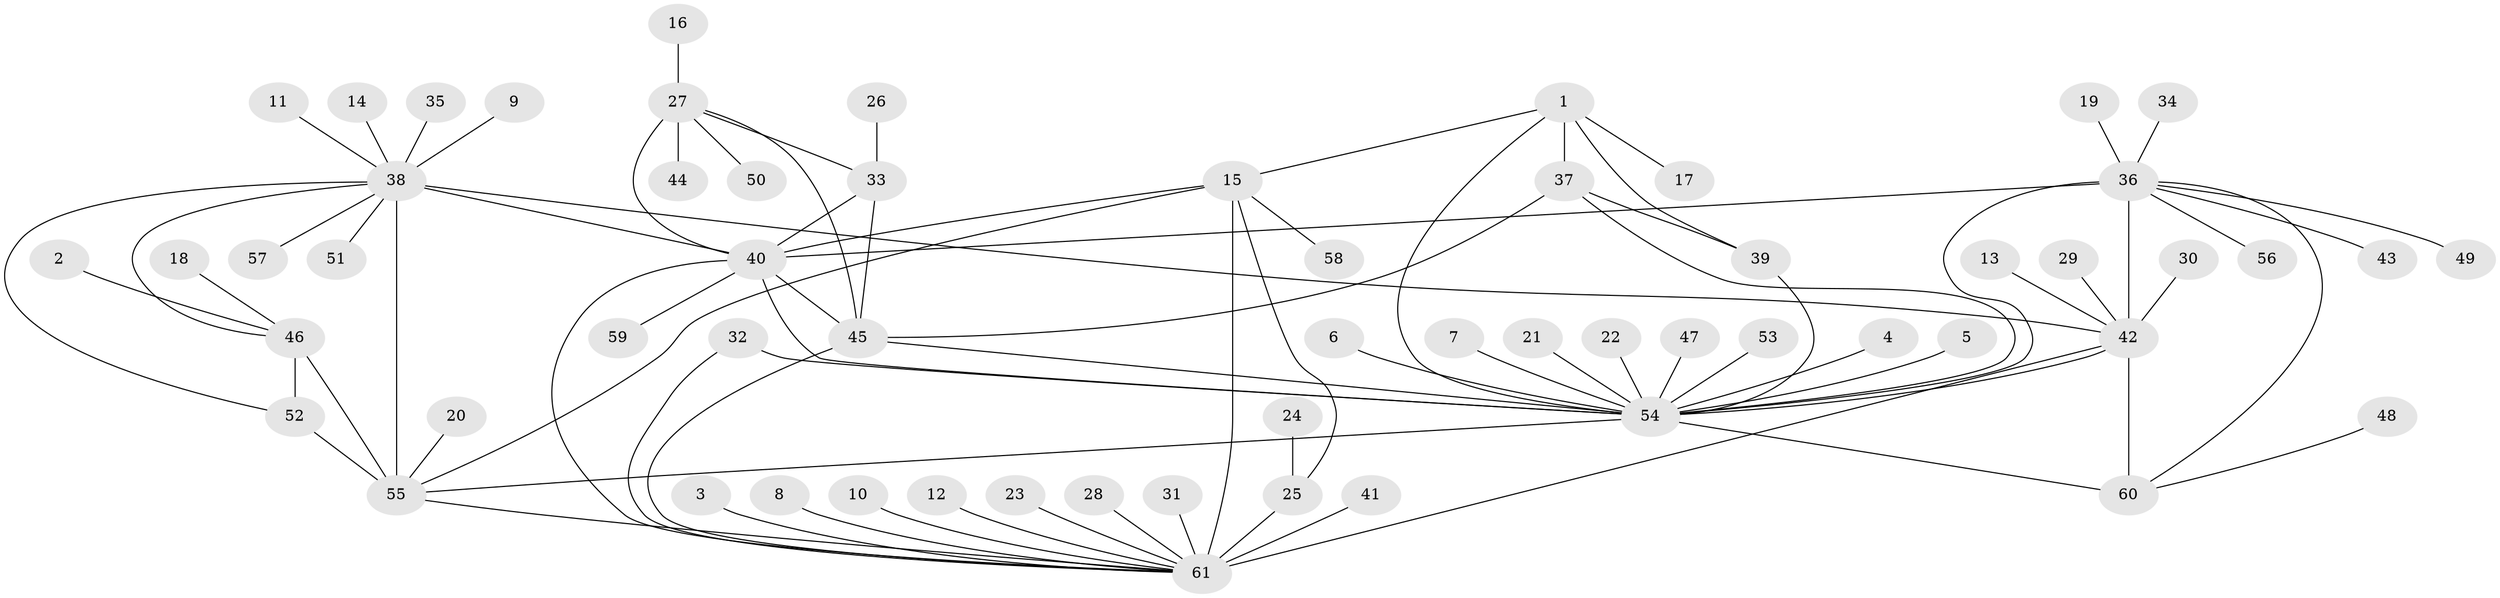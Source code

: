 // original degree distribution, {6: 0.03278688524590164, 17: 0.00819672131147541, 8: 0.07377049180327869, 5: 0.02459016393442623, 13: 0.00819672131147541, 11: 0.01639344262295082, 10: 0.00819672131147541, 7: 0.03278688524590164, 9: 0.02459016393442623, 14: 0.00819672131147541, 12: 0.00819672131147541, 1: 0.6065573770491803, 2: 0.12295081967213115, 4: 0.00819672131147541, 3: 0.01639344262295082}
// Generated by graph-tools (version 1.1) at 2025/50/03/09/25 03:50:32]
// undirected, 61 vertices, 85 edges
graph export_dot {
graph [start="1"]
  node [color=gray90,style=filled];
  1;
  2;
  3;
  4;
  5;
  6;
  7;
  8;
  9;
  10;
  11;
  12;
  13;
  14;
  15;
  16;
  17;
  18;
  19;
  20;
  21;
  22;
  23;
  24;
  25;
  26;
  27;
  28;
  29;
  30;
  31;
  32;
  33;
  34;
  35;
  36;
  37;
  38;
  39;
  40;
  41;
  42;
  43;
  44;
  45;
  46;
  47;
  48;
  49;
  50;
  51;
  52;
  53;
  54;
  55;
  56;
  57;
  58;
  59;
  60;
  61;
  1 -- 15 [weight=1.0];
  1 -- 17 [weight=1.0];
  1 -- 37 [weight=3.0];
  1 -- 39 [weight=3.0];
  1 -- 54 [weight=3.0];
  2 -- 46 [weight=1.0];
  3 -- 61 [weight=1.0];
  4 -- 54 [weight=1.0];
  5 -- 54 [weight=1.0];
  6 -- 54 [weight=1.0];
  7 -- 54 [weight=1.0];
  8 -- 61 [weight=1.0];
  9 -- 38 [weight=1.0];
  10 -- 61 [weight=1.0];
  11 -- 38 [weight=1.0];
  12 -- 61 [weight=1.0];
  13 -- 42 [weight=1.0];
  14 -- 38 [weight=1.0];
  15 -- 25 [weight=1.0];
  15 -- 40 [weight=1.0];
  15 -- 55 [weight=1.0];
  15 -- 58 [weight=1.0];
  15 -- 61 [weight=4.0];
  16 -- 27 [weight=1.0];
  18 -- 46 [weight=1.0];
  19 -- 36 [weight=1.0];
  20 -- 55 [weight=1.0];
  21 -- 54 [weight=1.0];
  22 -- 54 [weight=1.0];
  23 -- 61 [weight=1.0];
  24 -- 25 [weight=1.0];
  25 -- 61 [weight=4.0];
  26 -- 33 [weight=1.0];
  27 -- 33 [weight=1.0];
  27 -- 40 [weight=3.0];
  27 -- 44 [weight=1.0];
  27 -- 45 [weight=1.0];
  27 -- 50 [weight=1.0];
  28 -- 61 [weight=1.0];
  29 -- 42 [weight=1.0];
  30 -- 42 [weight=1.0];
  31 -- 61 [weight=1.0];
  32 -- 54 [weight=1.0];
  32 -- 61 [weight=1.0];
  33 -- 40 [weight=3.0];
  33 -- 45 [weight=1.0];
  34 -- 36 [weight=1.0];
  35 -- 38 [weight=1.0];
  36 -- 40 [weight=1.0];
  36 -- 42 [weight=3.0];
  36 -- 43 [weight=1.0];
  36 -- 49 [weight=1.0];
  36 -- 54 [weight=1.0];
  36 -- 56 [weight=1.0];
  36 -- 60 [weight=1.0];
  37 -- 39 [weight=1.0];
  37 -- 45 [weight=1.0];
  37 -- 54 [weight=1.0];
  38 -- 40 [weight=1.0];
  38 -- 42 [weight=1.0];
  38 -- 46 [weight=1.0];
  38 -- 51 [weight=1.0];
  38 -- 52 [weight=1.0];
  38 -- 55 [weight=3.0];
  38 -- 57 [weight=1.0];
  39 -- 54 [weight=1.0];
  40 -- 45 [weight=3.0];
  40 -- 54 [weight=1.0];
  40 -- 59 [weight=1.0];
  40 -- 61 [weight=1.0];
  41 -- 61 [weight=1.0];
  42 -- 54 [weight=3.0];
  42 -- 60 [weight=3.0];
  42 -- 61 [weight=2.0];
  45 -- 54 [weight=1.0];
  45 -- 61 [weight=1.0];
  46 -- 52 [weight=1.0];
  46 -- 55 [weight=3.0];
  47 -- 54 [weight=1.0];
  48 -- 60 [weight=1.0];
  52 -- 55 [weight=3.0];
  53 -- 54 [weight=1.0];
  54 -- 55 [weight=1.0];
  54 -- 60 [weight=1.0];
  55 -- 61 [weight=1.0];
}
